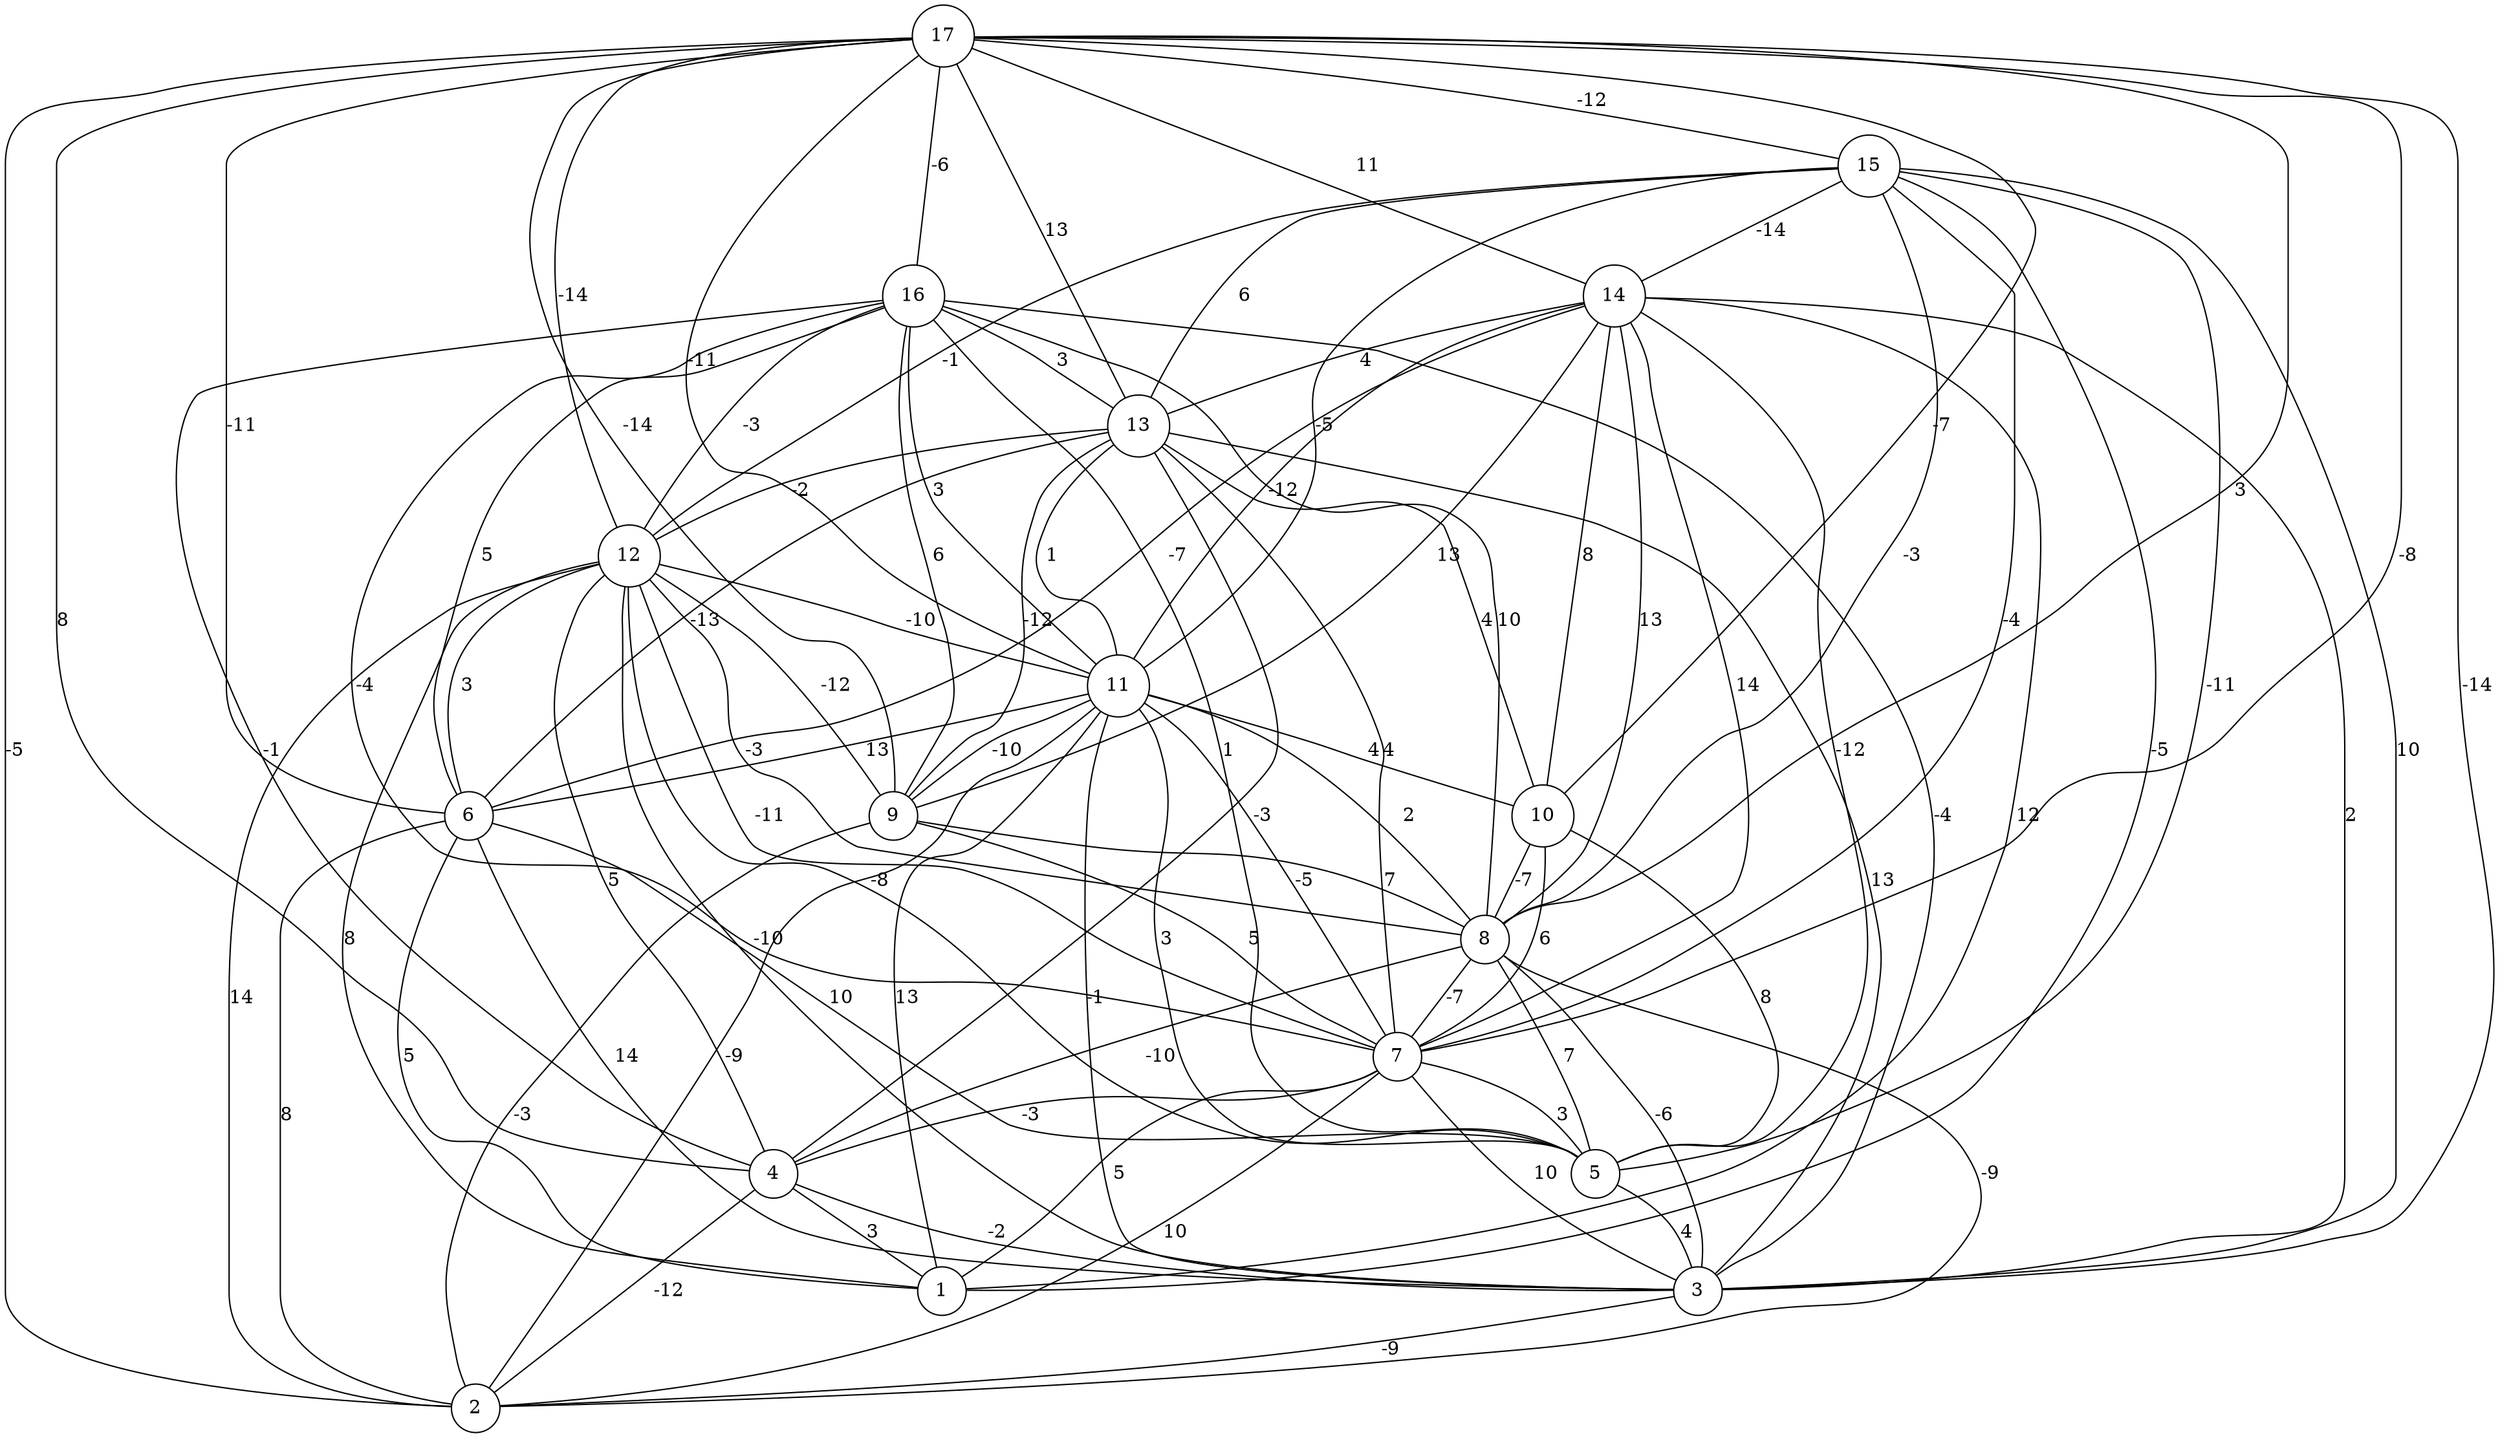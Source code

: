 graph { 
	 fontname="Helvetica,Arial,sans-serif" 
	 node [shape = circle]; 
	 17 -- 2 [label = "-5"];
	 17 -- 3 [label = "-14"];
	 17 -- 4 [label = "8"];
	 17 -- 6 [label = "-11"];
	 17 -- 7 [label = "-8"];
	 17 -- 8 [label = "3"];
	 17 -- 9 [label = "-14"];
	 17 -- 10 [label = "-7"];
	 17 -- 11 [label = "-11"];
	 17 -- 12 [label = "-14"];
	 17 -- 13 [label = "13"];
	 17 -- 14 [label = "11"];
	 17 -- 15 [label = "-12"];
	 17 -- 16 [label = "-6"];
	 16 -- 3 [label = "-4"];
	 16 -- 4 [label = "-1"];
	 16 -- 5 [label = "1"];
	 16 -- 6 [label = "5"];
	 16 -- 7 [label = "-4"];
	 16 -- 8 [label = "10"];
	 16 -- 9 [label = "6"];
	 16 -- 11 [label = "3"];
	 16 -- 12 [label = "-3"];
	 16 -- 13 [label = "3"];
	 15 -- 1 [label = "-5"];
	 15 -- 3 [label = "10"];
	 15 -- 5 [label = "-11"];
	 15 -- 7 [label = "-4"];
	 15 -- 8 [label = "-3"];
	 15 -- 11 [label = "-5"];
	 15 -- 12 [label = "-1"];
	 15 -- 13 [label = "6"];
	 15 -- 14 [label = "-14"];
	 14 -- 1 [label = "12"];
	 14 -- 3 [label = "2"];
	 14 -- 5 [label = "-12"];
	 14 -- 6 [label = "-7"];
	 14 -- 7 [label = "14"];
	 14 -- 8 [label = "13"];
	 14 -- 9 [label = "13"];
	 14 -- 10 [label = "8"];
	 14 -- 11 [label = "-12"];
	 14 -- 13 [label = "4"];
	 13 -- 3 [label = "13"];
	 13 -- 4 [label = "-3"];
	 13 -- 6 [label = "-13"];
	 13 -- 7 [label = "4"];
	 13 -- 9 [label = "-12"];
	 13 -- 10 [label = "4"];
	 13 -- 11 [label = "1"];
	 13 -- 12 [label = "-2"];
	 12 -- 1 [label = "8"];
	 12 -- 2 [label = "14"];
	 12 -- 3 [label = "-10"];
	 12 -- 4 [label = "5"];
	 12 -- 5 [label = "-8"];
	 12 -- 6 [label = "3"];
	 12 -- 7 [label = "-11"];
	 12 -- 8 [label = "-3"];
	 12 -- 9 [label = "-12"];
	 12 -- 11 [label = "-10"];
	 11 -- 1 [label = "13"];
	 11 -- 2 [label = "-9"];
	 11 -- 3 [label = "-1"];
	 11 -- 5 [label = "3"];
	 11 -- 6 [label = "13"];
	 11 -- 7 [label = "-5"];
	 11 -- 8 [label = "2"];
	 11 -- 9 [label = "-10"];
	 11 -- 10 [label = "4"];
	 10 -- 5 [label = "8"];
	 10 -- 7 [label = "6"];
	 10 -- 8 [label = "-7"];
	 9 -- 2 [label = "-3"];
	 9 -- 7 [label = "5"];
	 9 -- 8 [label = "7"];
	 8 -- 2 [label = "-9"];
	 8 -- 3 [label = "-6"];
	 8 -- 4 [label = "-10"];
	 8 -- 5 [label = "7"];
	 8 -- 7 [label = "-7"];
	 7 -- 1 [label = "5"];
	 7 -- 2 [label = "10"];
	 7 -- 3 [label = "10"];
	 7 -- 4 [label = "-3"];
	 7 -- 5 [label = "3"];
	 6 -- 1 [label = "5"];
	 6 -- 2 [label = "8"];
	 6 -- 3 [label = "14"];
	 6 -- 5 [label = "10"];
	 5 -- 3 [label = "4"];
	 4 -- 1 [label = "3"];
	 4 -- 2 [label = "-12"];
	 4 -- 3 [label = "-2"];
	 3 -- 2 [label = "-9"];
	 1;
	 2;
	 3;
	 4;
	 5;
	 6;
	 7;
	 8;
	 9;
	 10;
	 11;
	 12;
	 13;
	 14;
	 15;
	 16;
	 17;
}
